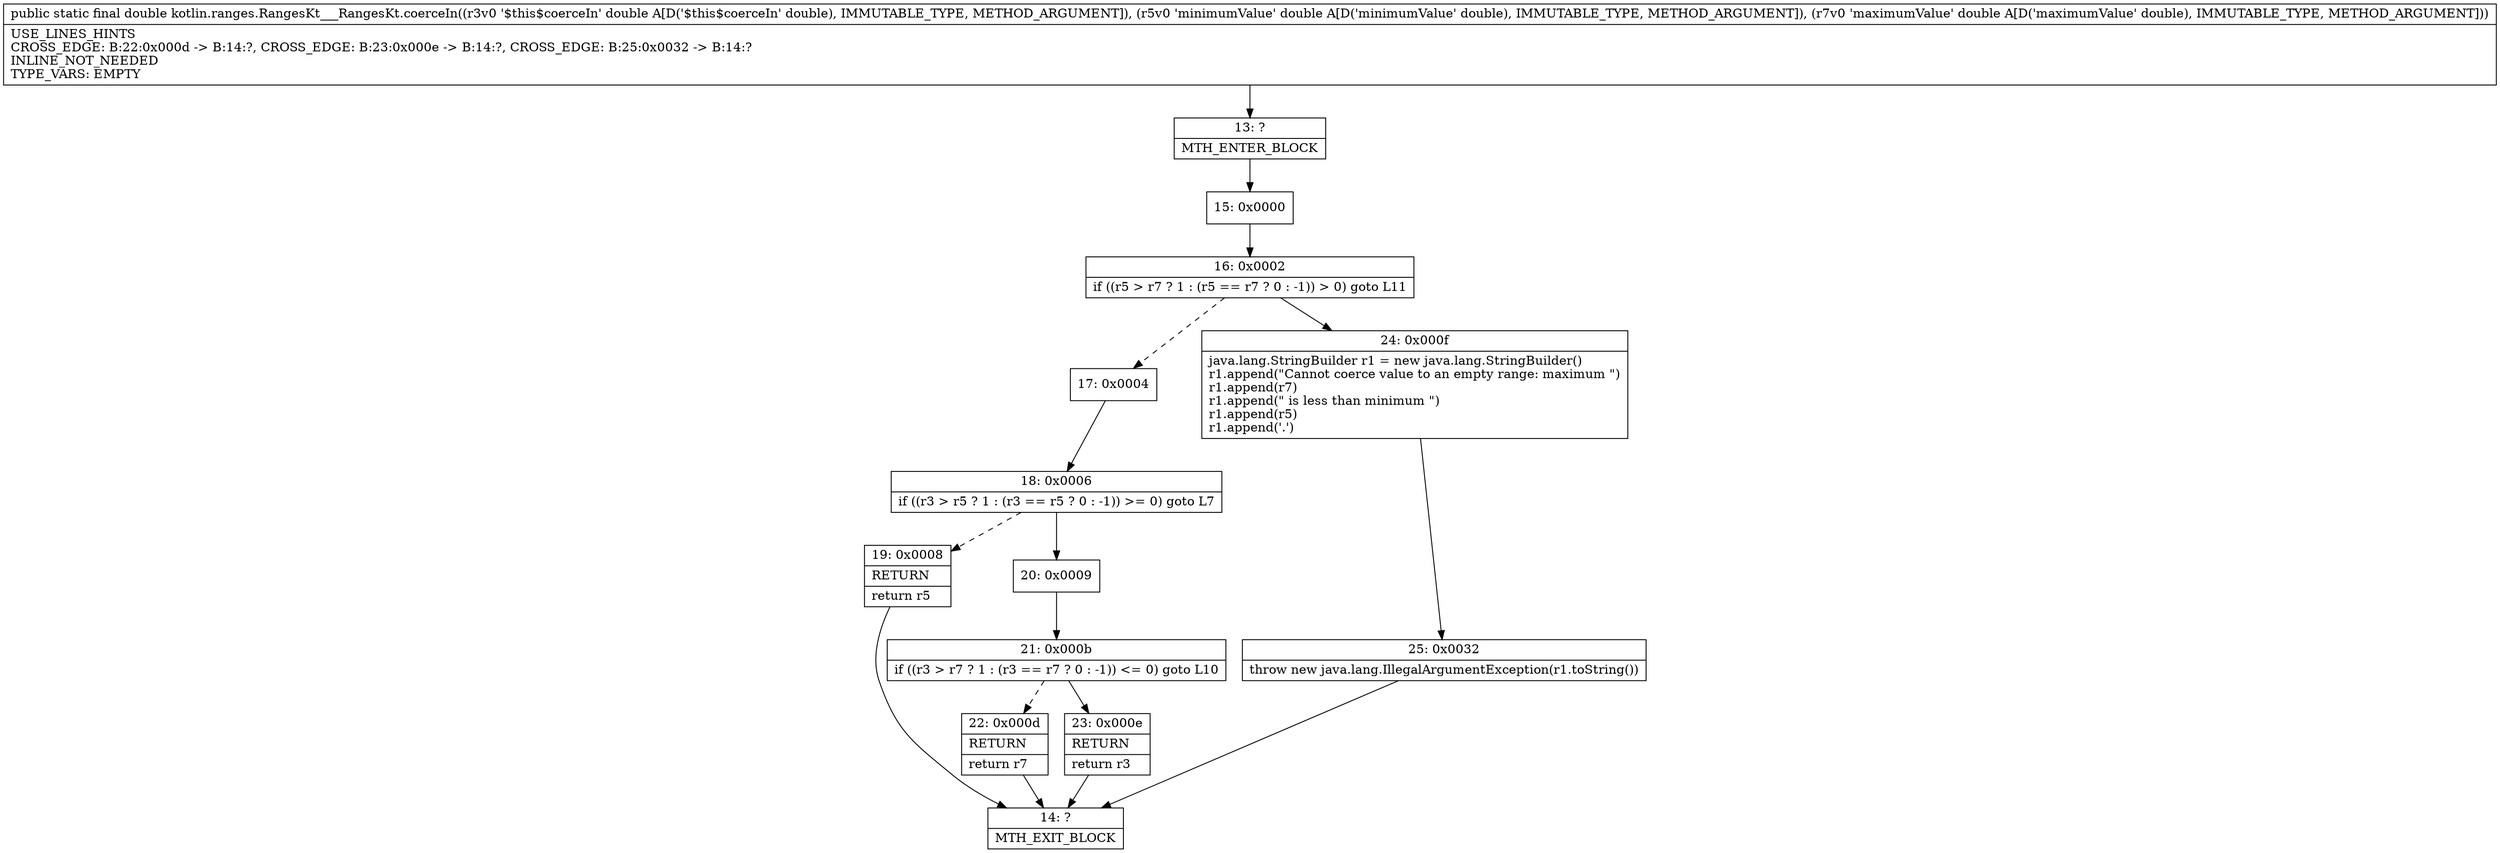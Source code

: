 digraph "CFG forkotlin.ranges.RangesKt___RangesKt.coerceIn(DDD)D" {
Node_13 [shape=record,label="{13\:\ ?|MTH_ENTER_BLOCK\l}"];
Node_15 [shape=record,label="{15\:\ 0x0000}"];
Node_16 [shape=record,label="{16\:\ 0x0002|if ((r5 \> r7 ? 1 : (r5 == r7 ? 0 : \-1)) \> 0) goto L11\l}"];
Node_17 [shape=record,label="{17\:\ 0x0004}"];
Node_18 [shape=record,label="{18\:\ 0x0006|if ((r3 \> r5 ? 1 : (r3 == r5 ? 0 : \-1)) \>= 0) goto L7\l}"];
Node_19 [shape=record,label="{19\:\ 0x0008|RETURN\l|return r5\l}"];
Node_14 [shape=record,label="{14\:\ ?|MTH_EXIT_BLOCK\l}"];
Node_20 [shape=record,label="{20\:\ 0x0009}"];
Node_21 [shape=record,label="{21\:\ 0x000b|if ((r3 \> r7 ? 1 : (r3 == r7 ? 0 : \-1)) \<= 0) goto L10\l}"];
Node_22 [shape=record,label="{22\:\ 0x000d|RETURN\l|return r7\l}"];
Node_23 [shape=record,label="{23\:\ 0x000e|RETURN\l|return r3\l}"];
Node_24 [shape=record,label="{24\:\ 0x000f|java.lang.StringBuilder r1 = new java.lang.StringBuilder()\lr1.append(\"Cannot coerce value to an empty range: maximum \")\lr1.append(r7)\lr1.append(\" is less than minimum \")\lr1.append(r5)\lr1.append('.')\l}"];
Node_25 [shape=record,label="{25\:\ 0x0032|throw new java.lang.IllegalArgumentException(r1.toString())\l}"];
MethodNode[shape=record,label="{public static final double kotlin.ranges.RangesKt___RangesKt.coerceIn((r3v0 '$this$coerceIn' double A[D('$this$coerceIn' double), IMMUTABLE_TYPE, METHOD_ARGUMENT]), (r5v0 'minimumValue' double A[D('minimumValue' double), IMMUTABLE_TYPE, METHOD_ARGUMENT]), (r7v0 'maximumValue' double A[D('maximumValue' double), IMMUTABLE_TYPE, METHOD_ARGUMENT]))  | USE_LINES_HINTS\lCROSS_EDGE: B:22:0x000d \-\> B:14:?, CROSS_EDGE: B:23:0x000e \-\> B:14:?, CROSS_EDGE: B:25:0x0032 \-\> B:14:?\lINLINE_NOT_NEEDED\lTYPE_VARS: EMPTY\l}"];
MethodNode -> Node_13;Node_13 -> Node_15;
Node_15 -> Node_16;
Node_16 -> Node_17[style=dashed];
Node_16 -> Node_24;
Node_17 -> Node_18;
Node_18 -> Node_19[style=dashed];
Node_18 -> Node_20;
Node_19 -> Node_14;
Node_20 -> Node_21;
Node_21 -> Node_22[style=dashed];
Node_21 -> Node_23;
Node_22 -> Node_14;
Node_23 -> Node_14;
Node_24 -> Node_25;
Node_25 -> Node_14;
}

